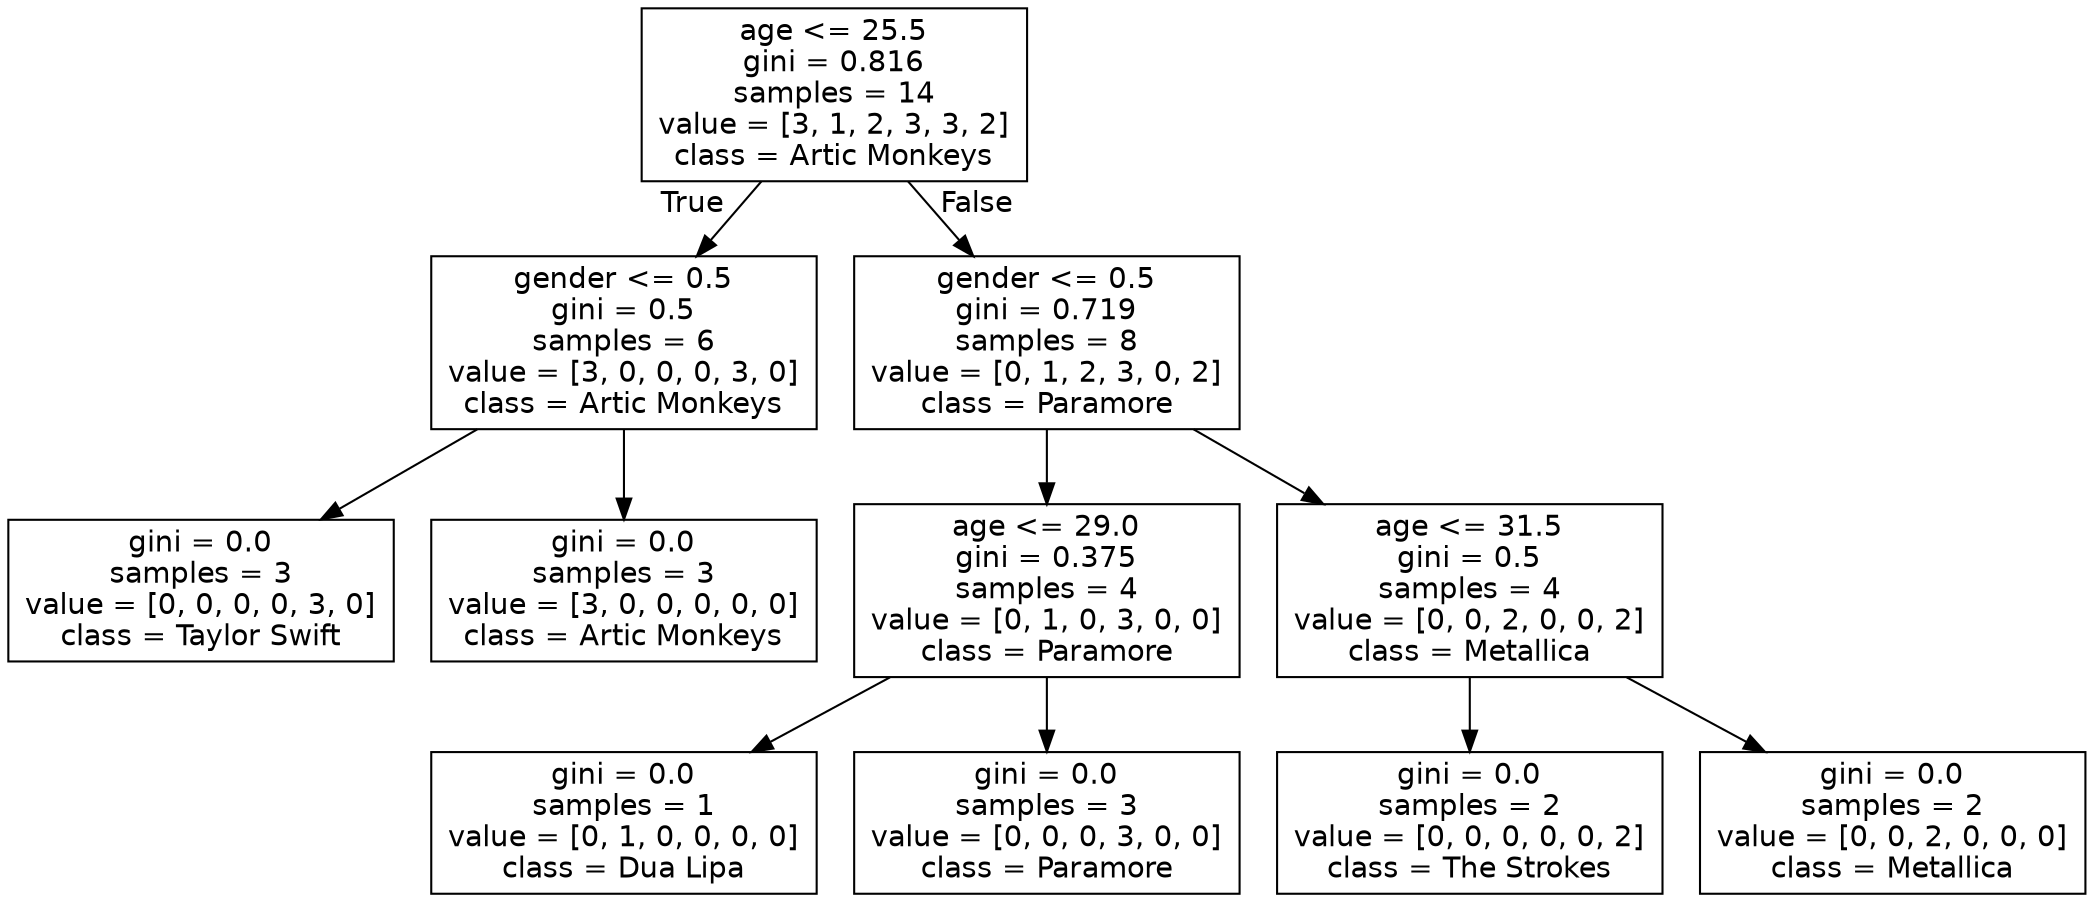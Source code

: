 digraph Tree {
node [shape=box, fontname="helvetica"] ;
edge [fontname="helvetica"] ;
0 [label="age <= 25.5\ngini = 0.816\nsamples = 14\nvalue = [3, 1, 2, 3, 3, 2]\nclass = Artic Monkeys"] ;
1 [label="gender <= 0.5\ngini = 0.5\nsamples = 6\nvalue = [3, 0, 0, 0, 3, 0]\nclass = Artic Monkeys"] ;
0 -> 1 [labeldistance=2.5, labelangle=45, headlabel="True"] ;
2 [label="gini = 0.0\nsamples = 3\nvalue = [0, 0, 0, 0, 3, 0]\nclass = Taylor Swift"] ;
1 -> 2 ;
3 [label="gini = 0.0\nsamples = 3\nvalue = [3, 0, 0, 0, 0, 0]\nclass = Artic Monkeys"] ;
1 -> 3 ;
4 [label="gender <= 0.5\ngini = 0.719\nsamples = 8\nvalue = [0, 1, 2, 3, 0, 2]\nclass = Paramore"] ;
0 -> 4 [labeldistance=2.5, labelangle=-45, headlabel="False"] ;
5 [label="age <= 29.0\ngini = 0.375\nsamples = 4\nvalue = [0, 1, 0, 3, 0, 0]\nclass = Paramore"] ;
4 -> 5 ;
6 [label="gini = 0.0\nsamples = 1\nvalue = [0, 1, 0, 0, 0, 0]\nclass = Dua Lipa"] ;
5 -> 6 ;
7 [label="gini = 0.0\nsamples = 3\nvalue = [0, 0, 0, 3, 0, 0]\nclass = Paramore"] ;
5 -> 7 ;
8 [label="age <= 31.5\ngini = 0.5\nsamples = 4\nvalue = [0, 0, 2, 0, 0, 2]\nclass = Metallica"] ;
4 -> 8 ;
9 [label="gini = 0.0\nsamples = 2\nvalue = [0, 0, 0, 0, 0, 2]\nclass = The Strokes"] ;
8 -> 9 ;
10 [label="gini = 0.0\nsamples = 2\nvalue = [0, 0, 2, 0, 0, 0]\nclass = Metallica"] ;
8 -> 10 ;
}